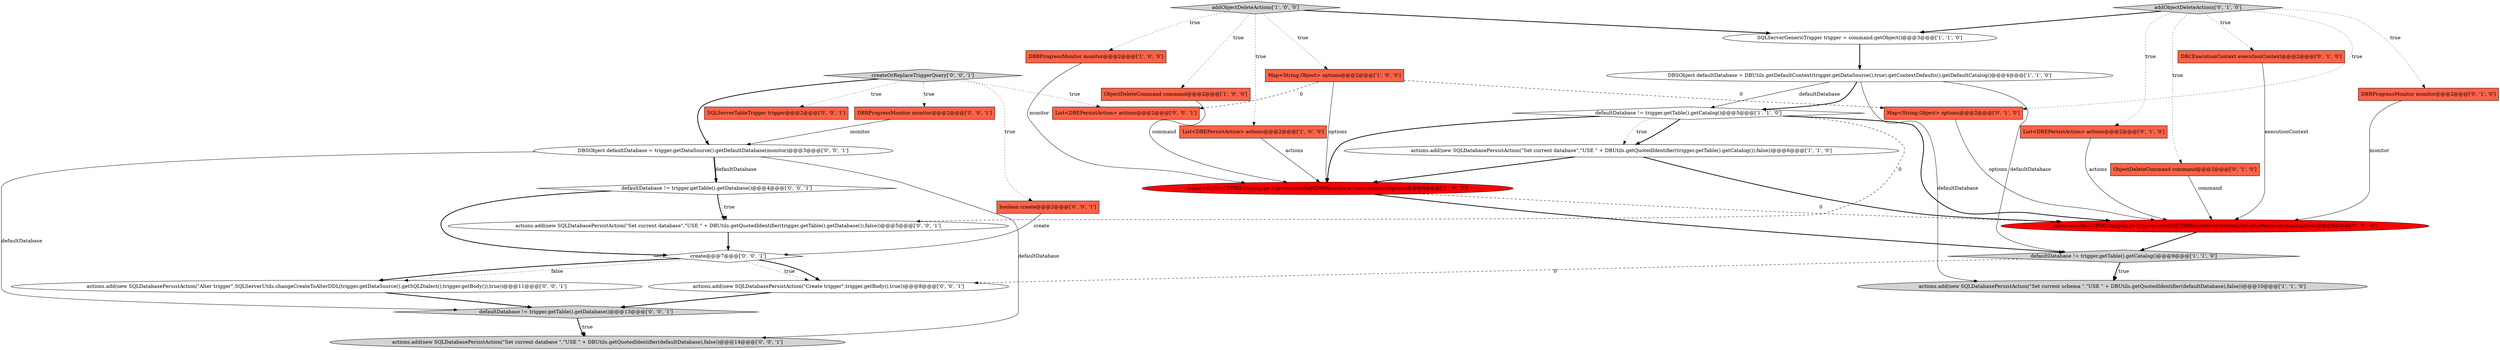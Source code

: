 digraph {
23 [style = filled, label = "actions.add(new SQLDatabasePersistAction(\"Set current database\",\"USE \" + DBUtils.getQuotedIdentifier(trigger.getTable().getDatabase()),false))@@@5@@@['0', '0', '1']", fillcolor = white, shape = ellipse image = "AAA0AAABBB3BBB"];
21 [style = filled, label = "DBSObject defaultDatabase = trigger.getDataSource().getDefaultDatabase(monitor)@@@3@@@['0', '0', '1']", fillcolor = white, shape = ellipse image = "AAA0AAABBB3BBB"];
16 [style = filled, label = "ObjectDeleteCommand command@@@2@@@['0', '1', '0']", fillcolor = tomato, shape = box image = "AAA0AAABBB2BBB"];
31 [style = filled, label = "actions.add(new SQLDatabasePersistAction(\"Set current database \",\"USE \" + DBUtils.getQuotedIdentifier(defaultDatabase),false))@@@14@@@['0', '0', '1']", fillcolor = lightgray, shape = ellipse image = "AAA0AAABBB3BBB"];
10 [style = filled, label = "Map<String,Object> options@@@2@@@['1', '0', '0']", fillcolor = tomato, shape = box image = "AAA1AAABBB1BBB"];
5 [style = filled, label = "DBSObject defaultDatabase = DBUtils.getDefaultContext(trigger.getDataSource(),true).getContextDefaults().getDefaultCatalog()@@@4@@@['1', '1', '0']", fillcolor = white, shape = ellipse image = "AAA0AAABBB1BBB"];
14 [style = filled, label = "super.edu.fdu.CPPDG.tinypdg.pe.ExpressionInfo@f206bmonitorexecutionContextactionscommandoptions@@@8@@@['0', '1', '0']", fillcolor = red, shape = ellipse image = "AAA1AAABBB2BBB"];
6 [style = filled, label = "defaultDatabase != trigger.getTable().getCatalog()@@@5@@@['1', '1', '0']", fillcolor = white, shape = diamond image = "AAA0AAABBB1BBB"];
26 [style = filled, label = "SQLServerTableTrigger trigger@@@2@@@['0', '0', '1']", fillcolor = tomato, shape = box image = "AAA0AAABBB3BBB"];
3 [style = filled, label = "actions.add(new SQLDatabasePersistAction(\"Set current database\",\"USE \" + DBUtils.getQuotedIdentifier(trigger.getTable().getCatalog()),false))@@@6@@@['1', '1', '0']", fillcolor = white, shape = ellipse image = "AAA0AAABBB1BBB"];
7 [style = filled, label = "DBRProgressMonitor monitor@@@2@@@['1', '0', '0']", fillcolor = tomato, shape = box image = "AAA0AAABBB1BBB"];
1 [style = filled, label = "ObjectDeleteCommand command@@@2@@@['1', '0', '0']", fillcolor = tomato, shape = box image = "AAA0AAABBB1BBB"];
28 [style = filled, label = "List<DBEPersistAction> actions@@@2@@@['0', '0', '1']", fillcolor = tomato, shape = box image = "AAA0AAABBB3BBB"];
17 [style = filled, label = "DBCExecutionContext executionContext@@@2@@@['0', '1', '0']", fillcolor = tomato, shape = box image = "AAA0AAABBB2BBB"];
0 [style = filled, label = "actions.add(new SQLDatabasePersistAction(\"Set current schema \",\"USE \" + DBUtils.getQuotedIdentifier(defaultDatabase),false))@@@10@@@['1', '1', '0']", fillcolor = lightgray, shape = ellipse image = "AAA0AAABBB1BBB"];
2 [style = filled, label = "addObjectDeleteActions['1', '0', '0']", fillcolor = lightgray, shape = diamond image = "AAA0AAABBB1BBB"];
25 [style = filled, label = "DBRProgressMonitor monitor@@@2@@@['0', '0', '1']", fillcolor = tomato, shape = box image = "AAA0AAABBB3BBB"];
8 [style = filled, label = "super.edu.fdu.CPPDG.tinypdg.pe.ExpressionInfo@f2008monitoractionscommandoptions@@@8@@@['1', '0', '0']", fillcolor = red, shape = ellipse image = "AAA1AAABBB1BBB"];
22 [style = filled, label = "create@@@7@@@['0', '0', '1']", fillcolor = white, shape = diamond image = "AAA0AAABBB3BBB"];
27 [style = filled, label = "actions.add(new SQLDatabasePersistAction(\"Alter trigger\",SQLServerUtils.changeCreateToAlterDDL(trigger.getDataSource().getSQLDialect(),trigger.getBody()),true))@@@11@@@['0', '0', '1']", fillcolor = white, shape = ellipse image = "AAA0AAABBB3BBB"];
18 [style = filled, label = "Map<String,Object> options@@@2@@@['0', '1', '0']", fillcolor = tomato, shape = box image = "AAA1AAABBB2BBB"];
15 [style = filled, label = "DBRProgressMonitor monitor@@@2@@@['0', '1', '0']", fillcolor = tomato, shape = box image = "AAA0AAABBB2BBB"];
20 [style = filled, label = "defaultDatabase != trigger.getTable().getDatabase()@@@13@@@['0', '0', '1']", fillcolor = lightgray, shape = diamond image = "AAA0AAABBB3BBB"];
12 [style = filled, label = "addObjectDeleteActions['0', '1', '0']", fillcolor = lightgray, shape = diamond image = "AAA0AAABBB2BBB"];
9 [style = filled, label = "SQLServerGenericTrigger trigger = command.getObject()@@@3@@@['1', '1', '0']", fillcolor = white, shape = ellipse image = "AAA0AAABBB1BBB"];
30 [style = filled, label = "defaultDatabase != trigger.getTable().getDatabase()@@@4@@@['0', '0', '1']", fillcolor = white, shape = diamond image = "AAA0AAABBB3BBB"];
13 [style = filled, label = "List<DBEPersistAction> actions@@@2@@@['0', '1', '0']", fillcolor = tomato, shape = box image = "AAA0AAABBB2BBB"];
4 [style = filled, label = "List<DBEPersistAction> actions@@@2@@@['1', '0', '0']", fillcolor = tomato, shape = box image = "AAA0AAABBB1BBB"];
19 [style = filled, label = "boolean create@@@2@@@['0', '0', '1']", fillcolor = tomato, shape = box image = "AAA0AAABBB3BBB"];
29 [style = filled, label = "actions.add(new SQLDatabasePersistAction(\"Create trigger\",trigger.getBody(),true))@@@8@@@['0', '0', '1']", fillcolor = white, shape = ellipse image = "AAA0AAABBB3BBB"];
24 [style = filled, label = "createOrReplaceTriggerQuery['0', '0', '1']", fillcolor = lightgray, shape = diamond image = "AAA0AAABBB3BBB"];
11 [style = filled, label = "defaultDatabase != trigger.getTable().getCatalog()@@@9@@@['1', '1', '0']", fillcolor = lightgray, shape = diamond image = "AAA0AAABBB1BBB"];
6->3 [style = bold, label=""];
13->14 [style = solid, label="actions"];
12->17 [style = dotted, label="true"];
22->29 [style = dotted, label="true"];
21->31 [style = solid, label="defaultDatabase"];
30->22 [style = bold, label=""];
19->22 [style = solid, label="create"];
24->25 [style = dotted, label="true"];
5->6 [style = solid, label="defaultDatabase"];
7->8 [style = solid, label="monitor"];
15->14 [style = solid, label="monitor"];
21->20 [style = solid, label="defaultDatabase"];
3->14 [style = bold, label=""];
30->23 [style = bold, label=""];
22->29 [style = bold, label=""];
1->8 [style = solid, label="command"];
5->11 [style = solid, label="defaultDatabase"];
12->15 [style = dotted, label="true"];
22->27 [style = dotted, label="false"];
10->28 [style = dashed, label="0"];
11->29 [style = dashed, label="0"];
20->31 [style = bold, label=""];
12->18 [style = dotted, label="true"];
2->9 [style = bold, label=""];
21->30 [style = bold, label=""];
8->14 [style = dashed, label="0"];
10->8 [style = solid, label="options"];
12->9 [style = bold, label=""];
24->28 [style = dotted, label="true"];
18->14 [style = solid, label="options"];
25->21 [style = solid, label="monitor"];
6->14 [style = bold, label=""];
29->20 [style = bold, label=""];
11->0 [style = bold, label=""];
12->13 [style = dotted, label="true"];
4->8 [style = solid, label="actions"];
23->22 [style = bold, label=""];
5->6 [style = bold, label=""];
22->27 [style = bold, label=""];
24->21 [style = bold, label=""];
12->16 [style = dotted, label="true"];
24->26 [style = dotted, label="true"];
2->1 [style = dotted, label="true"];
16->14 [style = solid, label="command"];
20->31 [style = dotted, label="true"];
3->8 [style = bold, label=""];
11->0 [style = dotted, label="true"];
2->7 [style = dotted, label="true"];
6->23 [style = dashed, label="0"];
6->8 [style = bold, label=""];
5->0 [style = solid, label="defaultDatabase"];
2->4 [style = dotted, label="true"];
30->23 [style = dotted, label="true"];
9->5 [style = bold, label=""];
24->19 [style = dotted, label="true"];
17->14 [style = solid, label="executionContext"];
6->3 [style = dotted, label="true"];
8->11 [style = bold, label=""];
14->11 [style = bold, label=""];
27->20 [style = bold, label=""];
10->18 [style = dashed, label="0"];
21->30 [style = solid, label="defaultDatabase"];
2->10 [style = dotted, label="true"];
}
